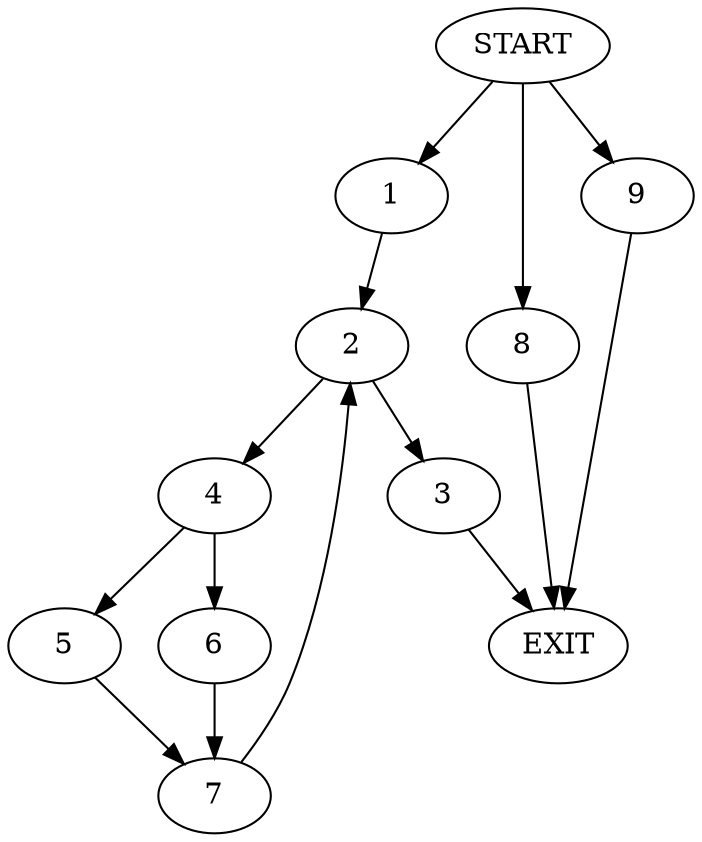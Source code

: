 digraph {
0 [label="START"]
10 [label="EXIT"]
0 -> 1
1 -> 2
2 -> 3
2 -> 4
4 -> 5
4 -> 6
3 -> 10
5 -> 7
6 -> 7
7 -> 2
0 -> 8
8 -> 10
0 -> 9
9 -> 10
}
